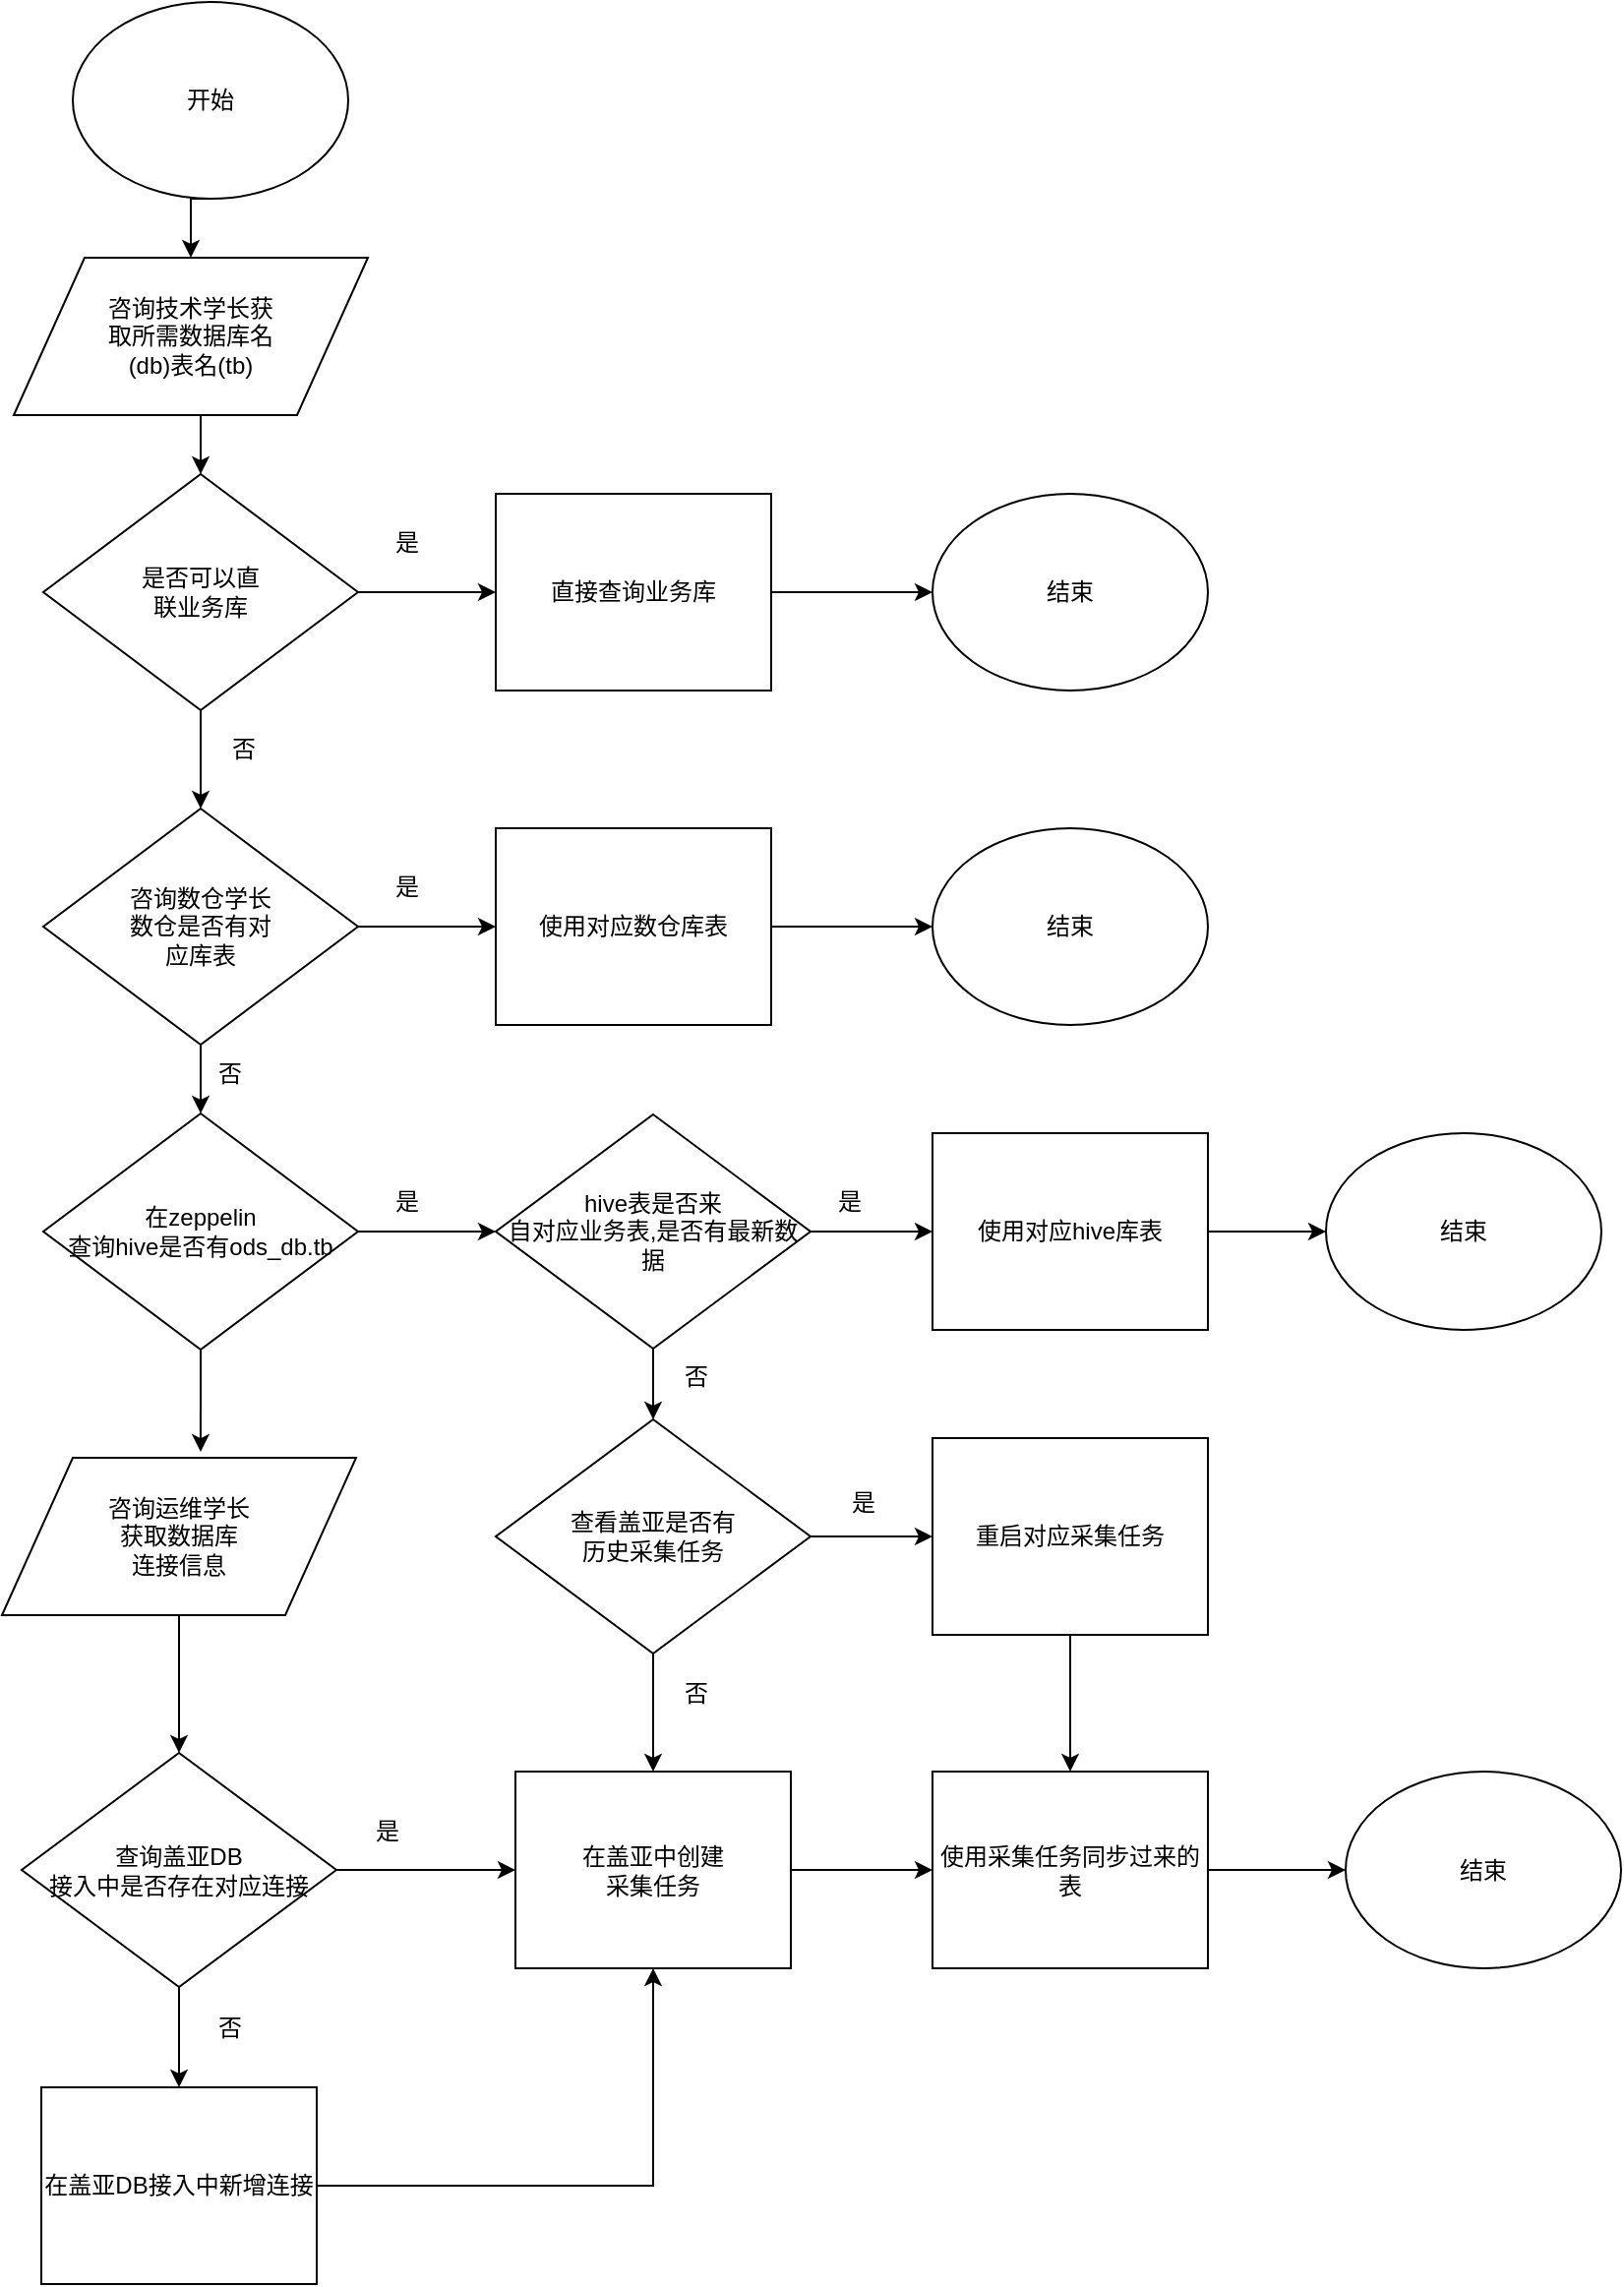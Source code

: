 <mxfile version="13.3.5" type="github">
  <diagram id="GlrmGB7Cg13xpDT-XPhr" name="第 1 页">
    <mxGraphModel dx="946" dy="662" grid="1" gridSize="10" guides="1" tooltips="1" connect="1" arrows="1" fold="1" page="1" pageScale="1" pageWidth="827" pageHeight="1169" math="0" shadow="0">
      <root>
        <mxCell id="0" />
        <mxCell id="1" parent="0" />
        <mxCell id="u_nAJyTLqQvdmRVoEmsV-29" style="edgeStyle=orthogonalEdgeStyle;rounded=0;orthogonalLoop=1;jettySize=auto;html=1;exitX=0.5;exitY=1;exitDx=0;exitDy=0;entryX=0.5;entryY=0;entryDx=0;entryDy=0;" edge="1" parent="1" source="u_nAJyTLqQvdmRVoEmsV-1" target="u_nAJyTLqQvdmRVoEmsV-26">
          <mxGeometry relative="1" as="geometry" />
        </mxCell>
        <mxCell id="u_nAJyTLqQvdmRVoEmsV-1" value="开始" style="ellipse;whiteSpace=wrap;html=1;" vertex="1" parent="1">
          <mxGeometry x="103" y="30" width="140" height="100" as="geometry" />
        </mxCell>
        <mxCell id="u_nAJyTLqQvdmRVoEmsV-16" style="edgeStyle=orthogonalEdgeStyle;rounded=0;orthogonalLoop=1;jettySize=auto;html=1;entryX=0;entryY=0.5;entryDx=0;entryDy=0;" edge="1" parent="1" source="u_nAJyTLqQvdmRVoEmsV-4" target="u_nAJyTLqQvdmRVoEmsV-15">
          <mxGeometry relative="1" as="geometry" />
        </mxCell>
        <mxCell id="u_nAJyTLqQvdmRVoEmsV-4" value="直接查询业务库" style="rounded=0;whiteSpace=wrap;html=1;" vertex="1" parent="1">
          <mxGeometry x="318" y="280" width="140" height="100" as="geometry" />
        </mxCell>
        <mxCell id="u_nAJyTLqQvdmRVoEmsV-7" style="edgeStyle=orthogonalEdgeStyle;rounded=0;orthogonalLoop=1;jettySize=auto;html=1;entryX=0;entryY=0.5;entryDx=0;entryDy=0;" edge="1" parent="1" source="u_nAJyTLqQvdmRVoEmsV-6" target="u_nAJyTLqQvdmRVoEmsV-4">
          <mxGeometry relative="1" as="geometry" />
        </mxCell>
        <mxCell id="u_nAJyTLqQvdmRVoEmsV-10" style="edgeStyle=orthogonalEdgeStyle;rounded=0;orthogonalLoop=1;jettySize=auto;html=1;" edge="1" parent="1" source="u_nAJyTLqQvdmRVoEmsV-6" target="u_nAJyTLqQvdmRVoEmsV-13">
          <mxGeometry relative="1" as="geometry" />
        </mxCell>
        <mxCell id="u_nAJyTLqQvdmRVoEmsV-6" value="是否可以直&lt;br&gt;联业务库" style="rhombus;whiteSpace=wrap;html=1;" vertex="1" parent="1">
          <mxGeometry x="88" y="270" width="160" height="120" as="geometry" />
        </mxCell>
        <mxCell id="u_nAJyTLqQvdmRVoEmsV-8" value="是" style="text;html=1;strokeColor=none;fillColor=none;align=center;verticalAlign=middle;whiteSpace=wrap;rounded=0;" vertex="1" parent="1">
          <mxGeometry x="253" y="295" width="40" height="20" as="geometry" />
        </mxCell>
        <mxCell id="u_nAJyTLqQvdmRVoEmsV-19" style="edgeStyle=orthogonalEdgeStyle;rounded=0;orthogonalLoop=1;jettySize=auto;html=1;entryX=0;entryY=0.5;entryDx=0;entryDy=0;" edge="1" parent="1" source="u_nAJyTLqQvdmRVoEmsV-9" target="u_nAJyTLqQvdmRVoEmsV-18">
          <mxGeometry relative="1" as="geometry" />
        </mxCell>
        <mxCell id="u_nAJyTLqQvdmRVoEmsV-9" value="使用对应数仓库表" style="rounded=0;whiteSpace=wrap;html=1;" vertex="1" parent="1">
          <mxGeometry x="318" y="450" width="140" height="100" as="geometry" />
        </mxCell>
        <mxCell id="u_nAJyTLqQvdmRVoEmsV-11" value="否" style="text;html=1;strokeColor=none;fillColor=none;align=center;verticalAlign=middle;whiteSpace=wrap;rounded=0;" vertex="1" parent="1">
          <mxGeometry x="170" y="400" width="40" height="20" as="geometry" />
        </mxCell>
        <mxCell id="u_nAJyTLqQvdmRVoEmsV-17" style="edgeStyle=orthogonalEdgeStyle;rounded=0;orthogonalLoop=1;jettySize=auto;html=1;entryX=0;entryY=0.5;entryDx=0;entryDy=0;" edge="1" parent="1" source="u_nAJyTLqQvdmRVoEmsV-13" target="u_nAJyTLqQvdmRVoEmsV-9">
          <mxGeometry relative="1" as="geometry" />
        </mxCell>
        <mxCell id="u_nAJyTLqQvdmRVoEmsV-22" style="edgeStyle=orthogonalEdgeStyle;rounded=0;orthogonalLoop=1;jettySize=auto;html=1;entryX=0.5;entryY=0;entryDx=0;entryDy=0;" edge="1" parent="1" source="u_nAJyTLqQvdmRVoEmsV-13" target="u_nAJyTLqQvdmRVoEmsV-21">
          <mxGeometry relative="1" as="geometry" />
        </mxCell>
        <mxCell id="u_nAJyTLqQvdmRVoEmsV-13" value="咨询数仓学长&lt;br&gt;数仓是否有对&lt;br&gt;应库表" style="rhombus;whiteSpace=wrap;html=1;" vertex="1" parent="1">
          <mxGeometry x="88" y="440" width="160" height="120" as="geometry" />
        </mxCell>
        <mxCell id="u_nAJyTLqQvdmRVoEmsV-15" value="结束" style="ellipse;whiteSpace=wrap;html=1;" vertex="1" parent="1">
          <mxGeometry x="540" y="280" width="140" height="100" as="geometry" />
        </mxCell>
        <mxCell id="u_nAJyTLqQvdmRVoEmsV-18" value="结束" style="ellipse;whiteSpace=wrap;html=1;" vertex="1" parent="1">
          <mxGeometry x="540" y="450" width="140" height="100" as="geometry" />
        </mxCell>
        <mxCell id="u_nAJyTLqQvdmRVoEmsV-20" value="是" style="text;html=1;strokeColor=none;fillColor=none;align=center;verticalAlign=middle;whiteSpace=wrap;rounded=0;" vertex="1" parent="1">
          <mxGeometry x="253" y="470" width="40" height="20" as="geometry" />
        </mxCell>
        <mxCell id="u_nAJyTLqQvdmRVoEmsV-35" style="edgeStyle=orthogonalEdgeStyle;rounded=0;orthogonalLoop=1;jettySize=auto;html=1;exitX=1;exitY=0.5;exitDx=0;exitDy=0;entryX=0;entryY=0.5;entryDx=0;entryDy=0;" edge="1" parent="1" source="u_nAJyTLqQvdmRVoEmsV-21" target="u_nAJyTLqQvdmRVoEmsV-33">
          <mxGeometry relative="1" as="geometry" />
        </mxCell>
        <mxCell id="u_nAJyTLqQvdmRVoEmsV-42" style="edgeStyle=orthogonalEdgeStyle;rounded=0;orthogonalLoop=1;jettySize=auto;html=1;exitX=0.5;exitY=1;exitDx=0;exitDy=0;entryX=0.561;entryY=-0.037;entryDx=0;entryDy=0;entryPerimeter=0;" edge="1" parent="1" source="u_nAJyTLqQvdmRVoEmsV-21" target="u_nAJyTLqQvdmRVoEmsV-41">
          <mxGeometry relative="1" as="geometry" />
        </mxCell>
        <mxCell id="u_nAJyTLqQvdmRVoEmsV-21" value="在zeppelin&lt;br&gt;查询hive是否有ods_db.tb" style="rhombus;whiteSpace=wrap;html=1;" vertex="1" parent="1">
          <mxGeometry x="88" y="595" width="160" height="120" as="geometry" />
        </mxCell>
        <mxCell id="u_nAJyTLqQvdmRVoEmsV-25" value="是" style="text;html=1;strokeColor=none;fillColor=none;align=center;verticalAlign=middle;whiteSpace=wrap;rounded=0;" vertex="1" parent="1">
          <mxGeometry x="253" y="630" width="40" height="20" as="geometry" />
        </mxCell>
        <mxCell id="u_nAJyTLqQvdmRVoEmsV-30" style="edgeStyle=orthogonalEdgeStyle;rounded=0;orthogonalLoop=1;jettySize=auto;html=1;exitX=0.5;exitY=1;exitDx=0;exitDy=0;entryX=0.5;entryY=0;entryDx=0;entryDy=0;" edge="1" parent="1" source="u_nAJyTLqQvdmRVoEmsV-26" target="u_nAJyTLqQvdmRVoEmsV-6">
          <mxGeometry relative="1" as="geometry" />
        </mxCell>
        <mxCell id="u_nAJyTLqQvdmRVoEmsV-26" value="&lt;span&gt;咨询技术学长获&lt;br&gt;取所需数据库名&lt;br&gt;(db)表名(tb)&lt;/span&gt;" style="shape=parallelogram;perimeter=parallelogramPerimeter;whiteSpace=wrap;html=1;" vertex="1" parent="1">
          <mxGeometry x="73" y="160" width="180" height="80" as="geometry" />
        </mxCell>
        <mxCell id="u_nAJyTLqQvdmRVoEmsV-31" value="否" style="text;html=1;strokeColor=none;fillColor=none;align=center;verticalAlign=middle;whiteSpace=wrap;rounded=0;" vertex="1" parent="1">
          <mxGeometry x="163" y="565" width="40" height="20" as="geometry" />
        </mxCell>
        <mxCell id="u_nAJyTLqQvdmRVoEmsV-39" style="edgeStyle=orthogonalEdgeStyle;rounded=0;orthogonalLoop=1;jettySize=auto;html=1;exitX=1;exitY=0.5;exitDx=0;exitDy=0;entryX=0;entryY=0.5;entryDx=0;entryDy=0;" edge="1" parent="1" source="u_nAJyTLqQvdmRVoEmsV-33" target="u_nAJyTLqQvdmRVoEmsV-36">
          <mxGeometry relative="1" as="geometry" />
        </mxCell>
        <mxCell id="u_nAJyTLqQvdmRVoEmsV-60" style="edgeStyle=orthogonalEdgeStyle;rounded=0;orthogonalLoop=1;jettySize=auto;html=1;exitX=0.5;exitY=1;exitDx=0;exitDy=0;entryX=0.5;entryY=0;entryDx=0;entryDy=0;" edge="1" parent="1" source="u_nAJyTLqQvdmRVoEmsV-33" target="u_nAJyTLqQvdmRVoEmsV-59">
          <mxGeometry relative="1" as="geometry" />
        </mxCell>
        <mxCell id="u_nAJyTLqQvdmRVoEmsV-33" value="hive表是否来&lt;br&gt;自对应业务表,是否有最新数据" style="rhombus;whiteSpace=wrap;html=1;" vertex="1" parent="1">
          <mxGeometry x="318" y="595.5" width="160" height="119" as="geometry" />
        </mxCell>
        <mxCell id="u_nAJyTLqQvdmRVoEmsV-38" style="edgeStyle=orthogonalEdgeStyle;rounded=0;orthogonalLoop=1;jettySize=auto;html=1;exitX=1;exitY=0.5;exitDx=0;exitDy=0;entryX=0;entryY=0.5;entryDx=0;entryDy=0;" edge="1" parent="1" source="u_nAJyTLqQvdmRVoEmsV-36" target="u_nAJyTLqQvdmRVoEmsV-37">
          <mxGeometry relative="1" as="geometry" />
        </mxCell>
        <mxCell id="u_nAJyTLqQvdmRVoEmsV-36" value="使用对应hive库表" style="rounded=0;whiteSpace=wrap;html=1;" vertex="1" parent="1">
          <mxGeometry x="540" y="605" width="140" height="100" as="geometry" />
        </mxCell>
        <mxCell id="u_nAJyTLqQvdmRVoEmsV-37" value="结束" style="ellipse;whiteSpace=wrap;html=1;" vertex="1" parent="1">
          <mxGeometry x="740" y="605" width="140" height="100" as="geometry" />
        </mxCell>
        <mxCell id="u_nAJyTLqQvdmRVoEmsV-46" style="edgeStyle=orthogonalEdgeStyle;rounded=0;orthogonalLoop=1;jettySize=auto;html=1;entryX=0.5;entryY=0;entryDx=0;entryDy=0;" edge="1" parent="1" source="u_nAJyTLqQvdmRVoEmsV-41" target="u_nAJyTLqQvdmRVoEmsV-45">
          <mxGeometry relative="1" as="geometry" />
        </mxCell>
        <mxCell id="u_nAJyTLqQvdmRVoEmsV-41" value="&lt;span&gt;咨询运维学长&lt;br&gt;获取数据库&lt;br&gt;连接信息&lt;/span&gt;" style="shape=parallelogram;perimeter=parallelogramPerimeter;whiteSpace=wrap;html=1;" vertex="1" parent="1">
          <mxGeometry x="67" y="770" width="180" height="80" as="geometry" />
        </mxCell>
        <mxCell id="u_nAJyTLqQvdmRVoEmsV-49" style="edgeStyle=orthogonalEdgeStyle;rounded=0;orthogonalLoop=1;jettySize=auto;html=1;exitX=1;exitY=0.5;exitDx=0;exitDy=0;entryX=0;entryY=0.5;entryDx=0;entryDy=0;" edge="1" parent="1" source="u_nAJyTLqQvdmRVoEmsV-45" target="u_nAJyTLqQvdmRVoEmsV-47">
          <mxGeometry relative="1" as="geometry" />
        </mxCell>
        <mxCell id="u_nAJyTLqQvdmRVoEmsV-55" style="edgeStyle=orthogonalEdgeStyle;rounded=0;orthogonalLoop=1;jettySize=auto;html=1;exitX=0.5;exitY=1;exitDx=0;exitDy=0;entryX=0.5;entryY=0;entryDx=0;entryDy=0;" edge="1" parent="1" source="u_nAJyTLqQvdmRVoEmsV-45" target="u_nAJyTLqQvdmRVoEmsV-54">
          <mxGeometry relative="1" as="geometry" />
        </mxCell>
        <mxCell id="u_nAJyTLqQvdmRVoEmsV-45" value="查询盖亚DB&lt;br&gt;接入中是否存在对应连接" style="rhombus;whiteSpace=wrap;html=1;" vertex="1" parent="1">
          <mxGeometry x="77" y="920" width="160" height="119" as="geometry" />
        </mxCell>
        <mxCell id="u_nAJyTLqQvdmRVoEmsV-50" style="edgeStyle=orthogonalEdgeStyle;rounded=0;orthogonalLoop=1;jettySize=auto;html=1;entryX=0;entryY=0.5;entryDx=0;entryDy=0;" edge="1" parent="1" source="u_nAJyTLqQvdmRVoEmsV-47" target="u_nAJyTLqQvdmRVoEmsV-48">
          <mxGeometry relative="1" as="geometry" />
        </mxCell>
        <mxCell id="u_nAJyTLqQvdmRVoEmsV-47" value="在盖亚中创建&lt;br&gt;采集任务" style="rounded=0;whiteSpace=wrap;html=1;" vertex="1" parent="1">
          <mxGeometry x="328" y="929.5" width="140" height="100" as="geometry" />
        </mxCell>
        <mxCell id="u_nAJyTLqQvdmRVoEmsV-52" style="edgeStyle=orthogonalEdgeStyle;rounded=0;orthogonalLoop=1;jettySize=auto;html=1;exitX=1;exitY=0.5;exitDx=0;exitDy=0;entryX=0;entryY=0.5;entryDx=0;entryDy=0;" edge="1" parent="1" source="u_nAJyTLqQvdmRVoEmsV-48" target="u_nAJyTLqQvdmRVoEmsV-51">
          <mxGeometry relative="1" as="geometry" />
        </mxCell>
        <mxCell id="u_nAJyTLqQvdmRVoEmsV-48" value="使用采集任务同步过来的表" style="rounded=0;whiteSpace=wrap;html=1;" vertex="1" parent="1">
          <mxGeometry x="540" y="929.5" width="140" height="100" as="geometry" />
        </mxCell>
        <mxCell id="u_nAJyTLqQvdmRVoEmsV-51" value="结束" style="ellipse;whiteSpace=wrap;html=1;" vertex="1" parent="1">
          <mxGeometry x="750" y="929.5" width="140" height="100" as="geometry" />
        </mxCell>
        <mxCell id="u_nAJyTLqQvdmRVoEmsV-53" value="是" style="text;html=1;strokeColor=none;fillColor=none;align=center;verticalAlign=middle;whiteSpace=wrap;rounded=0;" vertex="1" parent="1">
          <mxGeometry x="243" y="950" width="40" height="20" as="geometry" />
        </mxCell>
        <mxCell id="u_nAJyTLqQvdmRVoEmsV-57" style="edgeStyle=orthogonalEdgeStyle;rounded=0;orthogonalLoop=1;jettySize=auto;html=1;exitX=1;exitY=0.5;exitDx=0;exitDy=0;entryX=0.5;entryY=1;entryDx=0;entryDy=0;" edge="1" parent="1" source="u_nAJyTLqQvdmRVoEmsV-54" target="u_nAJyTLqQvdmRVoEmsV-47">
          <mxGeometry relative="1" as="geometry" />
        </mxCell>
        <mxCell id="u_nAJyTLqQvdmRVoEmsV-54" value="在盖亚DB接入中新增连接" style="rounded=0;whiteSpace=wrap;html=1;" vertex="1" parent="1">
          <mxGeometry x="87" y="1090" width="140" height="100" as="geometry" />
        </mxCell>
        <mxCell id="u_nAJyTLqQvdmRVoEmsV-56" value="否" style="text;html=1;strokeColor=none;fillColor=none;align=center;verticalAlign=middle;whiteSpace=wrap;rounded=0;" vertex="1" parent="1">
          <mxGeometry x="163" y="1050" width="40" height="20" as="geometry" />
        </mxCell>
        <mxCell id="u_nAJyTLqQvdmRVoEmsV-58" value="是" style="text;html=1;strokeColor=none;fillColor=none;align=center;verticalAlign=middle;whiteSpace=wrap;rounded=0;" vertex="1" parent="1">
          <mxGeometry x="478" y="630" width="40" height="20" as="geometry" />
        </mxCell>
        <mxCell id="u_nAJyTLqQvdmRVoEmsV-65" style="edgeStyle=orthogonalEdgeStyle;rounded=0;orthogonalLoop=1;jettySize=auto;html=1;exitX=1;exitY=0.5;exitDx=0;exitDy=0;entryX=0;entryY=0.5;entryDx=0;entryDy=0;" edge="1" parent="1" source="u_nAJyTLqQvdmRVoEmsV-59" target="u_nAJyTLqQvdmRVoEmsV-62">
          <mxGeometry relative="1" as="geometry" />
        </mxCell>
        <mxCell id="u_nAJyTLqQvdmRVoEmsV-68" style="edgeStyle=orthogonalEdgeStyle;rounded=0;orthogonalLoop=1;jettySize=auto;html=1;exitX=0.5;exitY=1;exitDx=0;exitDy=0;entryX=0.5;entryY=0;entryDx=0;entryDy=0;" edge="1" parent="1" source="u_nAJyTLqQvdmRVoEmsV-59" target="u_nAJyTLqQvdmRVoEmsV-47">
          <mxGeometry relative="1" as="geometry" />
        </mxCell>
        <mxCell id="u_nAJyTLqQvdmRVoEmsV-59" value="查看盖亚是否有&lt;br&gt;历史采集任务" style="rhombus;whiteSpace=wrap;html=1;" vertex="1" parent="1">
          <mxGeometry x="318" y="750.5" width="160" height="119" as="geometry" />
        </mxCell>
        <mxCell id="u_nAJyTLqQvdmRVoEmsV-61" value="否" style="text;html=1;strokeColor=none;fillColor=none;align=center;verticalAlign=middle;whiteSpace=wrap;rounded=0;" vertex="1" parent="1">
          <mxGeometry x="400" y="719" width="40" height="20" as="geometry" />
        </mxCell>
        <mxCell id="u_nAJyTLqQvdmRVoEmsV-66" style="edgeStyle=orthogonalEdgeStyle;rounded=0;orthogonalLoop=1;jettySize=auto;html=1;exitX=0.5;exitY=1;exitDx=0;exitDy=0;entryX=0.5;entryY=0;entryDx=0;entryDy=0;" edge="1" parent="1" source="u_nAJyTLqQvdmRVoEmsV-62" target="u_nAJyTLqQvdmRVoEmsV-48">
          <mxGeometry relative="1" as="geometry" />
        </mxCell>
        <mxCell id="u_nAJyTLqQvdmRVoEmsV-62" value="重启对应采集任务" style="rounded=0;whiteSpace=wrap;html=1;" vertex="1" parent="1">
          <mxGeometry x="540" y="760" width="140" height="100" as="geometry" />
        </mxCell>
        <mxCell id="u_nAJyTLqQvdmRVoEmsV-67" value="是" style="text;html=1;strokeColor=none;fillColor=none;align=center;verticalAlign=middle;whiteSpace=wrap;rounded=0;" vertex="1" parent="1">
          <mxGeometry x="485" y="783" width="40" height="20" as="geometry" />
        </mxCell>
        <mxCell id="u_nAJyTLqQvdmRVoEmsV-69" value="否" style="text;html=1;strokeColor=none;fillColor=none;align=center;verticalAlign=middle;whiteSpace=wrap;rounded=0;" vertex="1" parent="1">
          <mxGeometry x="400" y="880" width="40" height="20" as="geometry" />
        </mxCell>
      </root>
    </mxGraphModel>
  </diagram>
</mxfile>
